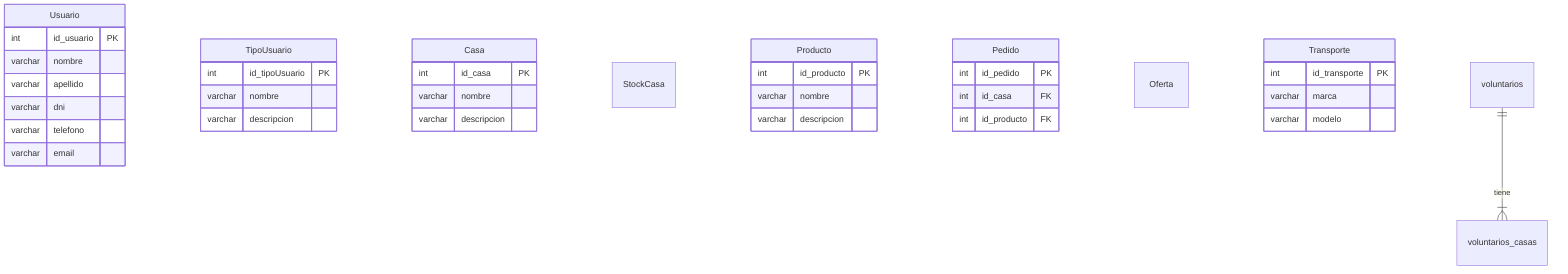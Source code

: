 erDiagram

Usuario{
    int id_usuario PK
    varchar nombre
    varchar apellido
    varchar dni
    varchar telefono
    varchar email
}
TipoUsuario{
    int id_tipoUsuario PK
    varchar nombre
    varchar descripcion
}
Casa{
    int id_casa PK
    varchar nombre
    varchar descripcion
}
StockCasa{
}
Producto{
    int id_producto PK
    varchar nombre
    varchar descripcion
}
Pedido{
    int id_pedido PK
    int id_casa FK
    int id_producto FK
}
Oferta{
}
Transporte{
    int id_transporte PK
    varchar marca
    varchar modelo
}

voluntarios 1--1+ voluntarios_casas: tiene
